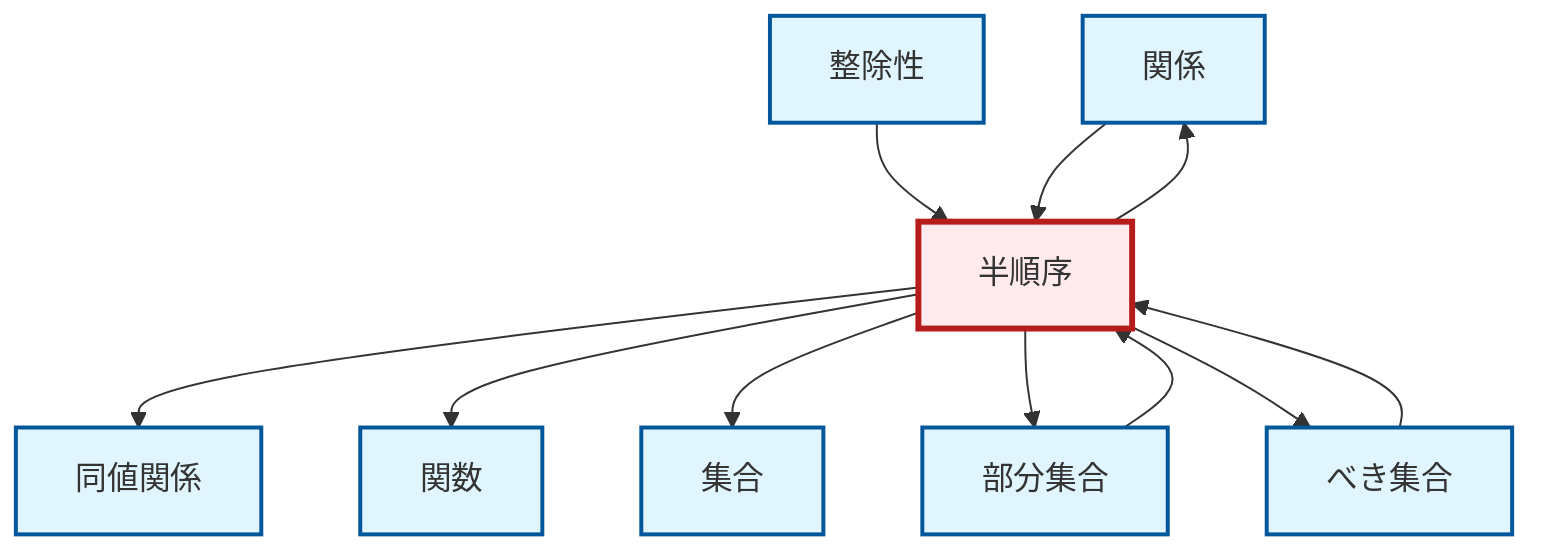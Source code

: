 graph TD
    classDef definition fill:#e1f5fe,stroke:#01579b,stroke-width:2px
    classDef theorem fill:#f3e5f5,stroke:#4a148c,stroke-width:2px
    classDef axiom fill:#fff3e0,stroke:#e65100,stroke-width:2px
    classDef example fill:#e8f5e9,stroke:#1b5e20,stroke-width:2px
    classDef current fill:#ffebee,stroke:#b71c1c,stroke-width:3px
    def-function["関数"]:::definition
    def-relation["関係"]:::definition
    def-equivalence-relation["同値関係"]:::definition
    def-set["集合"]:::definition
    def-subset["部分集合"]:::definition
    def-divisibility["整除性"]:::definition
    def-partial-order["半順序"]:::definition
    def-power-set["べき集合"]:::definition
    def-partial-order --> def-equivalence-relation
    def-divisibility --> def-partial-order
    def-partial-order --> def-function
    def-partial-order --> def-relation
    def-partial-order --> def-set
    def-relation --> def-partial-order
    def-subset --> def-partial-order
    def-power-set --> def-partial-order
    def-partial-order --> def-subset
    def-partial-order --> def-power-set
    class def-partial-order current